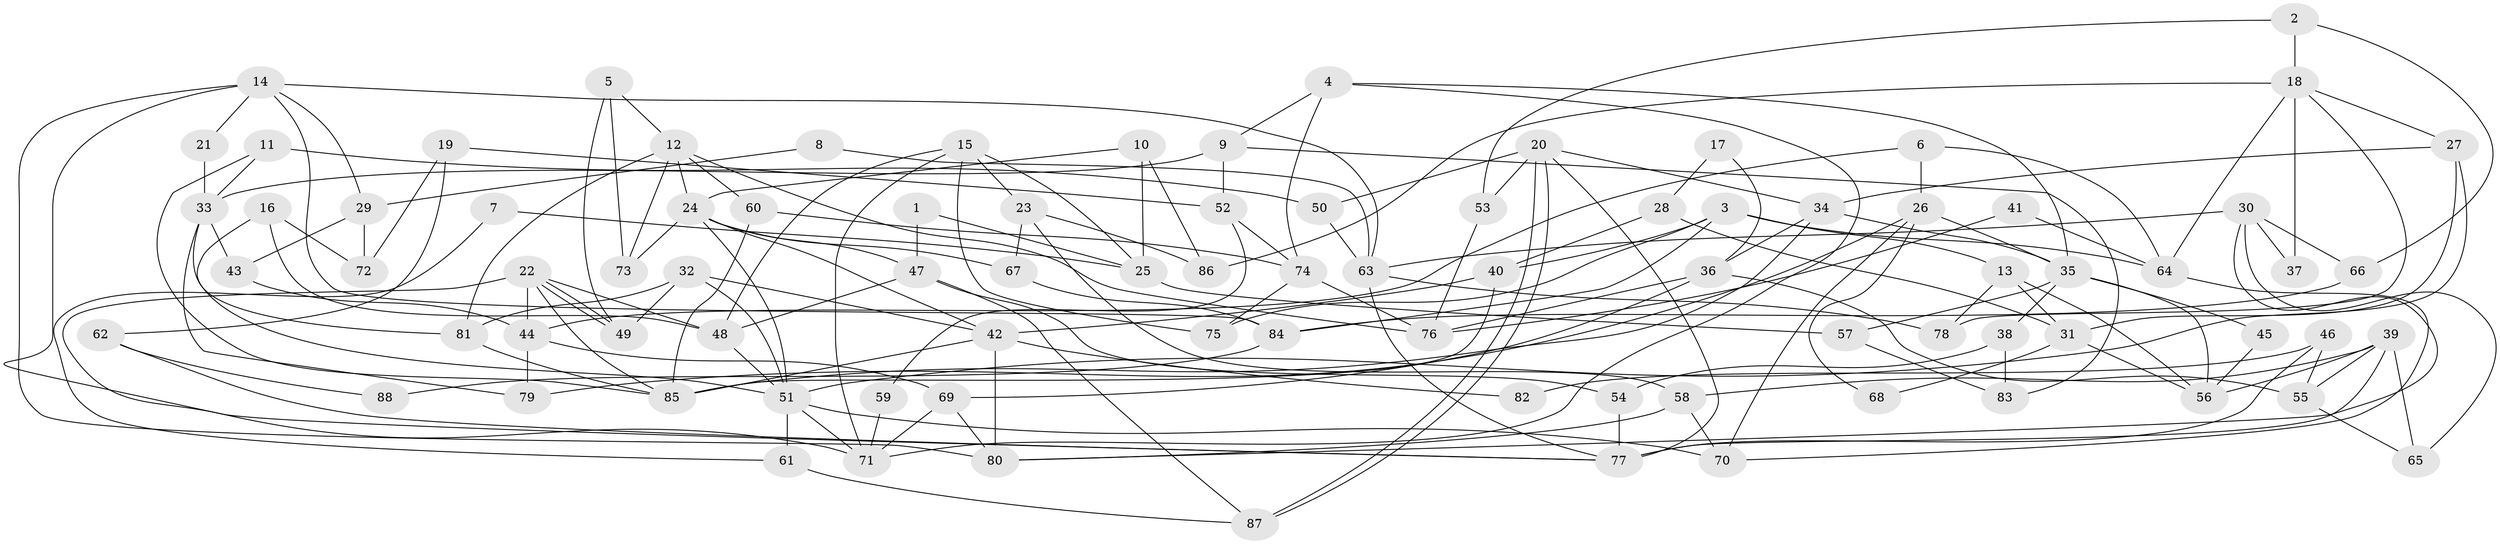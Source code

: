 // Generated by graph-tools (version 1.1) at 2025/51/03/09/25 04:51:50]
// undirected, 88 vertices, 176 edges
graph export_dot {
graph [start="1"]
  node [color=gray90,style=filled];
  1;
  2;
  3;
  4;
  5;
  6;
  7;
  8;
  9;
  10;
  11;
  12;
  13;
  14;
  15;
  16;
  17;
  18;
  19;
  20;
  21;
  22;
  23;
  24;
  25;
  26;
  27;
  28;
  29;
  30;
  31;
  32;
  33;
  34;
  35;
  36;
  37;
  38;
  39;
  40;
  41;
  42;
  43;
  44;
  45;
  46;
  47;
  48;
  49;
  50;
  51;
  52;
  53;
  54;
  55;
  56;
  57;
  58;
  59;
  60;
  61;
  62;
  63;
  64;
  65;
  66;
  67;
  68;
  69;
  70;
  71;
  72;
  73;
  74;
  75;
  76;
  77;
  78;
  79;
  80;
  81;
  82;
  83;
  84;
  85;
  86;
  87;
  88;
  1 -- 47;
  1 -- 25;
  2 -- 53;
  2 -- 66;
  2 -- 18;
  3 -- 64;
  3 -- 13;
  3 -- 40;
  3 -- 75;
  3 -- 84;
  4 -- 74;
  4 -- 71;
  4 -- 9;
  4 -- 35;
  5 -- 12;
  5 -- 73;
  5 -- 49;
  6 -- 44;
  6 -- 64;
  6 -- 26;
  7 -- 61;
  7 -- 25;
  8 -- 63;
  8 -- 29;
  9 -- 33;
  9 -- 52;
  9 -- 83;
  10 -- 24;
  10 -- 86;
  10 -- 25;
  11 -- 50;
  11 -- 33;
  11 -- 85;
  12 -- 24;
  12 -- 76;
  12 -- 60;
  12 -- 73;
  12 -- 81;
  13 -- 31;
  13 -- 78;
  13 -- 56;
  14 -- 80;
  14 -- 77;
  14 -- 21;
  14 -- 29;
  14 -- 63;
  14 -- 84;
  15 -- 48;
  15 -- 71;
  15 -- 23;
  15 -- 25;
  15 -- 75;
  16 -- 51;
  16 -- 48;
  16 -- 72;
  17 -- 36;
  17 -- 28;
  18 -- 27;
  18 -- 37;
  18 -- 64;
  18 -- 78;
  18 -- 86;
  19 -- 52;
  19 -- 72;
  19 -- 62;
  20 -- 34;
  20 -- 87;
  20 -- 87;
  20 -- 50;
  20 -- 53;
  20 -- 77;
  21 -- 33;
  22 -- 85;
  22 -- 49;
  22 -- 49;
  22 -- 44;
  22 -- 48;
  22 -- 71;
  23 -- 58;
  23 -- 67;
  23 -- 86;
  24 -- 42;
  24 -- 67;
  24 -- 47;
  24 -- 51;
  24 -- 73;
  25 -- 57;
  26 -- 35;
  26 -- 68;
  26 -- 70;
  26 -- 79;
  27 -- 34;
  27 -- 51;
  27 -- 31;
  28 -- 40;
  28 -- 31;
  29 -- 43;
  29 -- 72;
  30 -- 63;
  30 -- 80;
  30 -- 37;
  30 -- 65;
  30 -- 66;
  31 -- 56;
  31 -- 68;
  32 -- 49;
  32 -- 42;
  32 -- 51;
  32 -- 81;
  33 -- 81;
  33 -- 79;
  33 -- 43;
  34 -- 85;
  34 -- 35;
  34 -- 36;
  35 -- 56;
  35 -- 38;
  35 -- 45;
  35 -- 57;
  36 -- 69;
  36 -- 55;
  36 -- 76;
  38 -- 83;
  38 -- 54;
  39 -- 77;
  39 -- 65;
  39 -- 55;
  39 -- 56;
  39 -- 58;
  40 -- 85;
  40 -- 42;
  41 -- 76;
  41 -- 64;
  42 -- 85;
  42 -- 80;
  42 -- 82;
  43 -- 44;
  44 -- 69;
  44 -- 79;
  45 -- 56;
  46 -- 77;
  46 -- 55;
  46 -- 82;
  47 -- 48;
  47 -- 54;
  47 -- 87;
  48 -- 51;
  50 -- 63;
  51 -- 61;
  51 -- 70;
  51 -- 71;
  52 -- 74;
  52 -- 59;
  53 -- 76;
  54 -- 77;
  55 -- 65;
  57 -- 83;
  58 -- 70;
  58 -- 80;
  59 -- 71;
  60 -- 85;
  60 -- 74;
  61 -- 87;
  62 -- 77;
  62 -- 88;
  63 -- 77;
  63 -- 78;
  64 -- 70;
  66 -- 84;
  67 -- 84;
  69 -- 71;
  69 -- 80;
  74 -- 75;
  74 -- 76;
  81 -- 85;
  84 -- 88;
}
